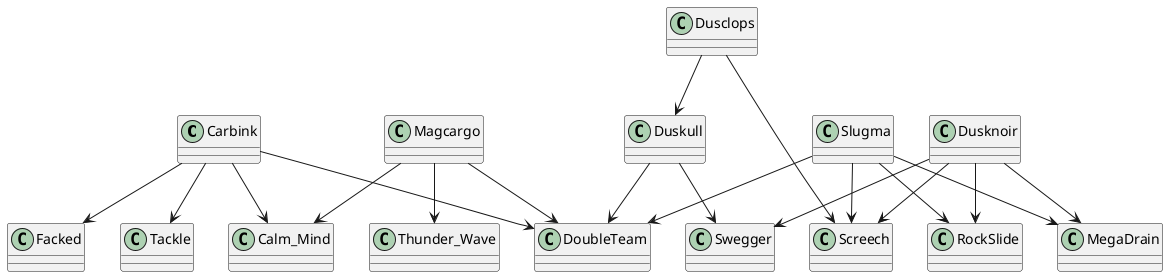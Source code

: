 @startuml

class Carbink{

}

Carbink --> Tackle
Carbink --> Facked
Carbink --> Calm_Mind
Carbink --> DoubleTeam


Dusclops --> Duskull
Dusclops --> Screech

Dusknoir --> Screech
Dusknoir --> Swegger
Dusknoir --> RockSlide
Dusknoir --> MegaDrain

Duskull --> Swegger
Duskull --> DoubleTeam


Magcargo --> Thunder_Wave
Magcargo --> DoubleTeam
Magcargo --> Calm_Mind

Slugma --> RockSlide
Slugma --> Screech
Slugma --> DoubleTeam
Slugma --> MegaDrain











@enduml